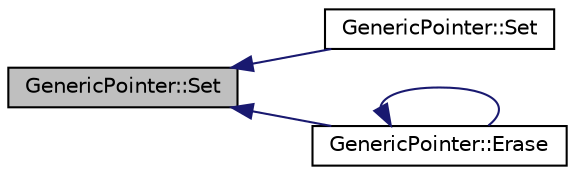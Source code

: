 digraph "GenericPointer::Set"
{
  edge [fontname="Helvetica",fontsize="10",labelfontname="Helvetica",labelfontsize="10"];
  node [fontname="Helvetica",fontsize="10",shape=record];
  rankdir="LR";
  Node31 [label="GenericPointer::Set",height=0.2,width=0.4,color="black", fillcolor="grey75", style="filled", fontcolor="black"];
  Node31 -> Node32 [dir="back",color="midnightblue",fontsize="10",style="solid",fontname="Helvetica"];
  Node32 [label="GenericPointer::Set",height=0.2,width=0.4,color="black", fillcolor="white", style="filled",URL="$class_generic_pointer.html#a37ea2d2b205d3642d1e615b8b866666b",tooltip="Set a null-terminated string in a subtree. "];
  Node31 -> Node33 [dir="back",color="midnightblue",fontsize="10",style="solid",fontname="Helvetica"];
  Node33 [label="GenericPointer::Erase",height=0.2,width=0.4,color="black", fillcolor="white", style="filled",URL="$class_generic_pointer.html#a759c07e81c9738e7a2a68b36d5c28643",tooltip="Erase a value in a subtree. "];
  Node33 -> Node33 [dir="back",color="midnightblue",fontsize="10",style="solid",fontname="Helvetica"];
}

